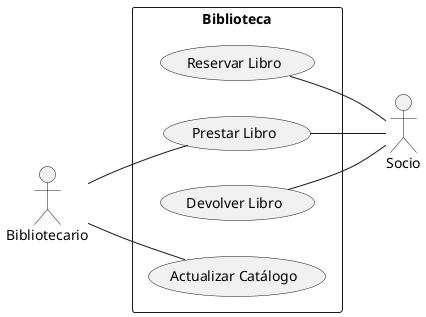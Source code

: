 @startuml
left to right direction
rectangle Biblioteca{
(Reservar Libro)
(Prestar Libro)
(Devolver Libro)
(Actualizar Catálogo)
}
(Reservar Libro)--:Socio:
(Prestar Libro)--:Socio:
(Devolver Libro)--:Socio:
:Bibliotecario:--(Prestar Libro)
:Bibliotecario:--(Actualizar Catálogo)
@enduml
